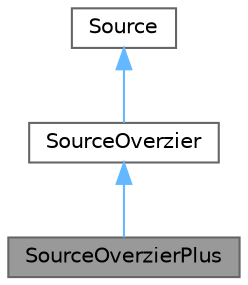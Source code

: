 digraph "SourceOverzierPlus"
{
 // LATEX_PDF_SIZE
  bgcolor="transparent";
  edge [fontname=Helvetica,fontsize=10,labelfontname=Helvetica,labelfontsize=10];
  node [fontname=Helvetica,fontsize=10,shape=box,height=0.2,width=0.4];
  Node1 [id="Node000001",label="SourceOverzierPlus",height=0.2,width=0.4,color="gray40", fillcolor="grey60", style="filled", fontcolor="black",tooltip="Adds some extra features to the SourceOverzier source like spiral arms, and randomizations."];
  Node2 -> Node1 [id="edge3_Node000001_Node000002",dir="back",color="steelblue1",style="solid",tooltip=" "];
  Node2 [id="Node000002",label="SourceOverzier",height=0.2,width=0.4,color="gray40", fillcolor="white", style="filled",URL="$class_source_overzier.html",tooltip="Structure for holding parameters for one or more galaxy images according to the Overzier model."];
  Node3 -> Node2 [id="edge4_Node000002_Node000003",dir="back",color="steelblue1",style="solid",tooltip=" "];
  Node3 [id="Node000003",label="Source",height=0.2,width=0.4,color="gray40", fillcolor="white", style="filled",URL="$class_source.html",tooltip="Base class for all sources."];
}
